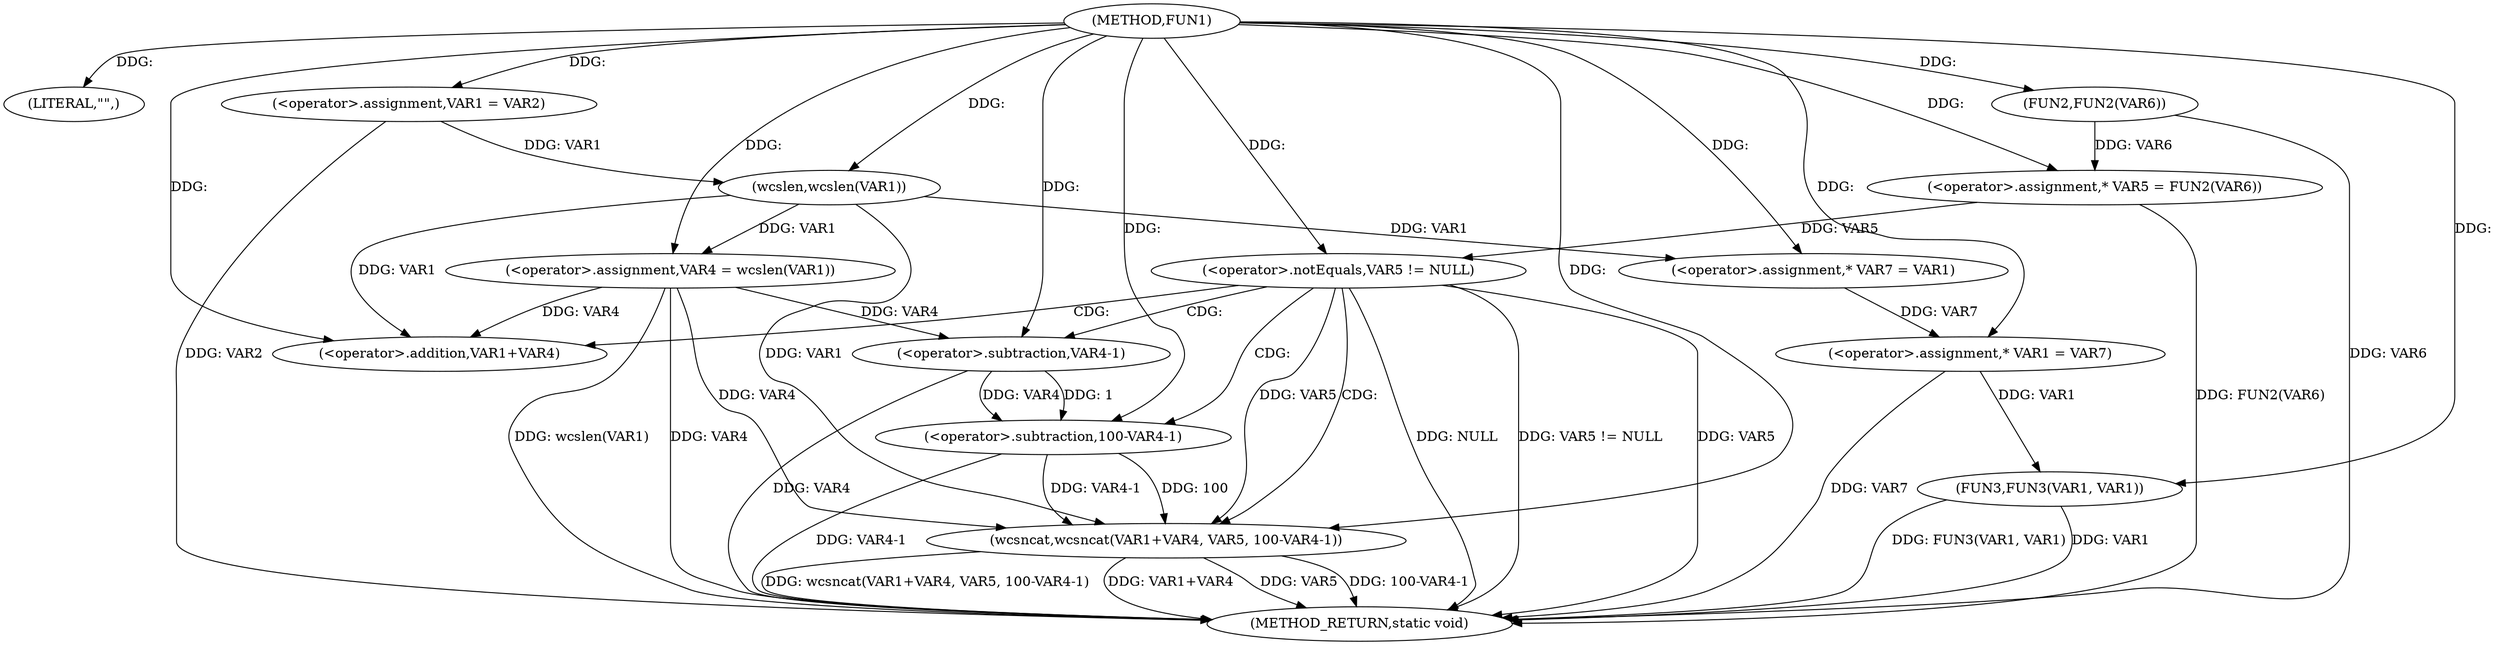 digraph FUN1 {  
"1000100" [label = "(METHOD,FUN1)" ]
"1000145" [label = "(METHOD_RETURN,static void)" ]
"1000103" [label = "(LITERAL,\"\",)" ]
"1000104" [label = "(<operator>.assignment,VAR1 = VAR2)" ]
"1000109" [label = "(<operator>.assignment,VAR4 = wcslen(VAR1))" ]
"1000111" [label = "(wcslen,wcslen(VAR1))" ]
"1000114" [label = "(<operator>.assignment,* VAR5 = FUN2(VAR6))" ]
"1000116" [label = "(FUN2,FUN2(VAR6))" ]
"1000119" [label = "(<operator>.notEquals,VAR5 != NULL)" ]
"1000123" [label = "(wcsncat,wcsncat(VAR1+VAR4, VAR5, 100-VAR4-1))" ]
"1000124" [label = "(<operator>.addition,VAR1+VAR4)" ]
"1000128" [label = "(<operator>.subtraction,100-VAR4-1)" ]
"1000130" [label = "(<operator>.subtraction,VAR4-1)" ]
"1000135" [label = "(<operator>.assignment,* VAR7 = VAR1)" ]
"1000139" [label = "(<operator>.assignment,* VAR1 = VAR7)" ]
"1000142" [label = "(FUN3,FUN3(VAR1, VAR1))" ]
  "1000116" -> "1000145"  [ label = "DDG: VAR6"] 
  "1000128" -> "1000145"  [ label = "DDG: VAR4-1"] 
  "1000142" -> "1000145"  [ label = "DDG: FUN3(VAR1, VAR1)"] 
  "1000142" -> "1000145"  [ label = "DDG: VAR1"] 
  "1000119" -> "1000145"  [ label = "DDG: NULL"] 
  "1000123" -> "1000145"  [ label = "DDG: VAR5"] 
  "1000123" -> "1000145"  [ label = "DDG: 100-VAR4-1"] 
  "1000119" -> "1000145"  [ label = "DDG: VAR5 != NULL"] 
  "1000123" -> "1000145"  [ label = "DDG: wcsncat(VAR1+VAR4, VAR5, 100-VAR4-1)"] 
  "1000139" -> "1000145"  [ label = "DDG: VAR7"] 
  "1000109" -> "1000145"  [ label = "DDG: VAR4"] 
  "1000119" -> "1000145"  [ label = "DDG: VAR5"] 
  "1000109" -> "1000145"  [ label = "DDG: wcslen(VAR1)"] 
  "1000114" -> "1000145"  [ label = "DDG: FUN2(VAR6)"] 
  "1000104" -> "1000145"  [ label = "DDG: VAR2"] 
  "1000130" -> "1000145"  [ label = "DDG: VAR4"] 
  "1000123" -> "1000145"  [ label = "DDG: VAR1+VAR4"] 
  "1000100" -> "1000103"  [ label = "DDG: "] 
  "1000100" -> "1000104"  [ label = "DDG: "] 
  "1000111" -> "1000109"  [ label = "DDG: VAR1"] 
  "1000100" -> "1000109"  [ label = "DDG: "] 
  "1000104" -> "1000111"  [ label = "DDG: VAR1"] 
  "1000100" -> "1000111"  [ label = "DDG: "] 
  "1000116" -> "1000114"  [ label = "DDG: VAR6"] 
  "1000100" -> "1000114"  [ label = "DDG: "] 
  "1000100" -> "1000116"  [ label = "DDG: "] 
  "1000114" -> "1000119"  [ label = "DDG: VAR5"] 
  "1000100" -> "1000119"  [ label = "DDG: "] 
  "1000111" -> "1000123"  [ label = "DDG: VAR1"] 
  "1000100" -> "1000123"  [ label = "DDG: "] 
  "1000109" -> "1000123"  [ label = "DDG: VAR4"] 
  "1000111" -> "1000124"  [ label = "DDG: VAR1"] 
  "1000100" -> "1000124"  [ label = "DDG: "] 
  "1000109" -> "1000124"  [ label = "DDG: VAR4"] 
  "1000119" -> "1000123"  [ label = "DDG: VAR5"] 
  "1000128" -> "1000123"  [ label = "DDG: 100"] 
  "1000128" -> "1000123"  [ label = "DDG: VAR4-1"] 
  "1000100" -> "1000128"  [ label = "DDG: "] 
  "1000130" -> "1000128"  [ label = "DDG: VAR4"] 
  "1000130" -> "1000128"  [ label = "DDG: 1"] 
  "1000100" -> "1000130"  [ label = "DDG: "] 
  "1000109" -> "1000130"  [ label = "DDG: VAR4"] 
  "1000111" -> "1000135"  [ label = "DDG: VAR1"] 
  "1000100" -> "1000135"  [ label = "DDG: "] 
  "1000135" -> "1000139"  [ label = "DDG: VAR7"] 
  "1000100" -> "1000139"  [ label = "DDG: "] 
  "1000139" -> "1000142"  [ label = "DDG: VAR1"] 
  "1000100" -> "1000142"  [ label = "DDG: "] 
  "1000119" -> "1000128"  [ label = "CDG: "] 
  "1000119" -> "1000123"  [ label = "CDG: "] 
  "1000119" -> "1000124"  [ label = "CDG: "] 
  "1000119" -> "1000130"  [ label = "CDG: "] 
}
